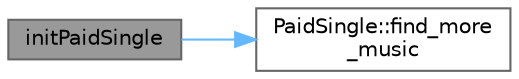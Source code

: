 digraph "initPaidSingle"
{
 // LATEX_PDF_SIZE
  bgcolor="transparent";
  edge [fontname=Helvetica,fontsize=10,labelfontname=Helvetica,labelfontsize=10];
  node [fontname=Helvetica,fontsize=10,shape=box,height=0.2,width=0.4];
  rankdir="LR";
  Node1 [id="Node000001",label="initPaidSingle",height=0.2,width=0.4,color="gray40", fillcolor="grey60", style="filled", fontcolor="black",tooltip="初始化付费单曲界面"];
  Node1 -> Node2 [id="edge1_Node000001_Node000002",color="steelblue1",style="solid",tooltip=" "];
  Node2 [id="Node000002",label="PaidSingle::find_more\l_music",height=0.2,width=0.4,color="grey40", fillcolor="white", style="filled",URL="$class_paid_single.html#aa23356daca3ed71116d6ae55df2991f4",tooltip="搜索更多音乐的信号"];
}
